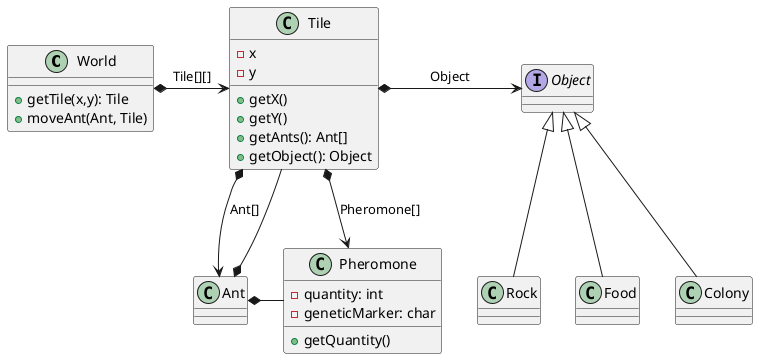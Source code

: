 @startuml



class World {
    + getTile(x,y): Tile
    + moveAnt(Ant, Tile)
}


interface Object {

}

class Tile {
    - x
    - y
    + getX()
    + getY()
    + getAnts(): Ant[]
    + getObject(): Object

}

class Pheromone {
    - quantity: int
    - geneticMarker: char
    + getQuantity()
}


Object <|-- Rock
Object <|-- Food
Object <|-- Colony


World *-> Tile : Tile[][]
Tile *-> Object : Object
Tile *--> Ant : Ant[]
Tile *--> Pheromone : Pheromone[]

Ant *-- Tile
Ant *- Pheromone




@enduml
